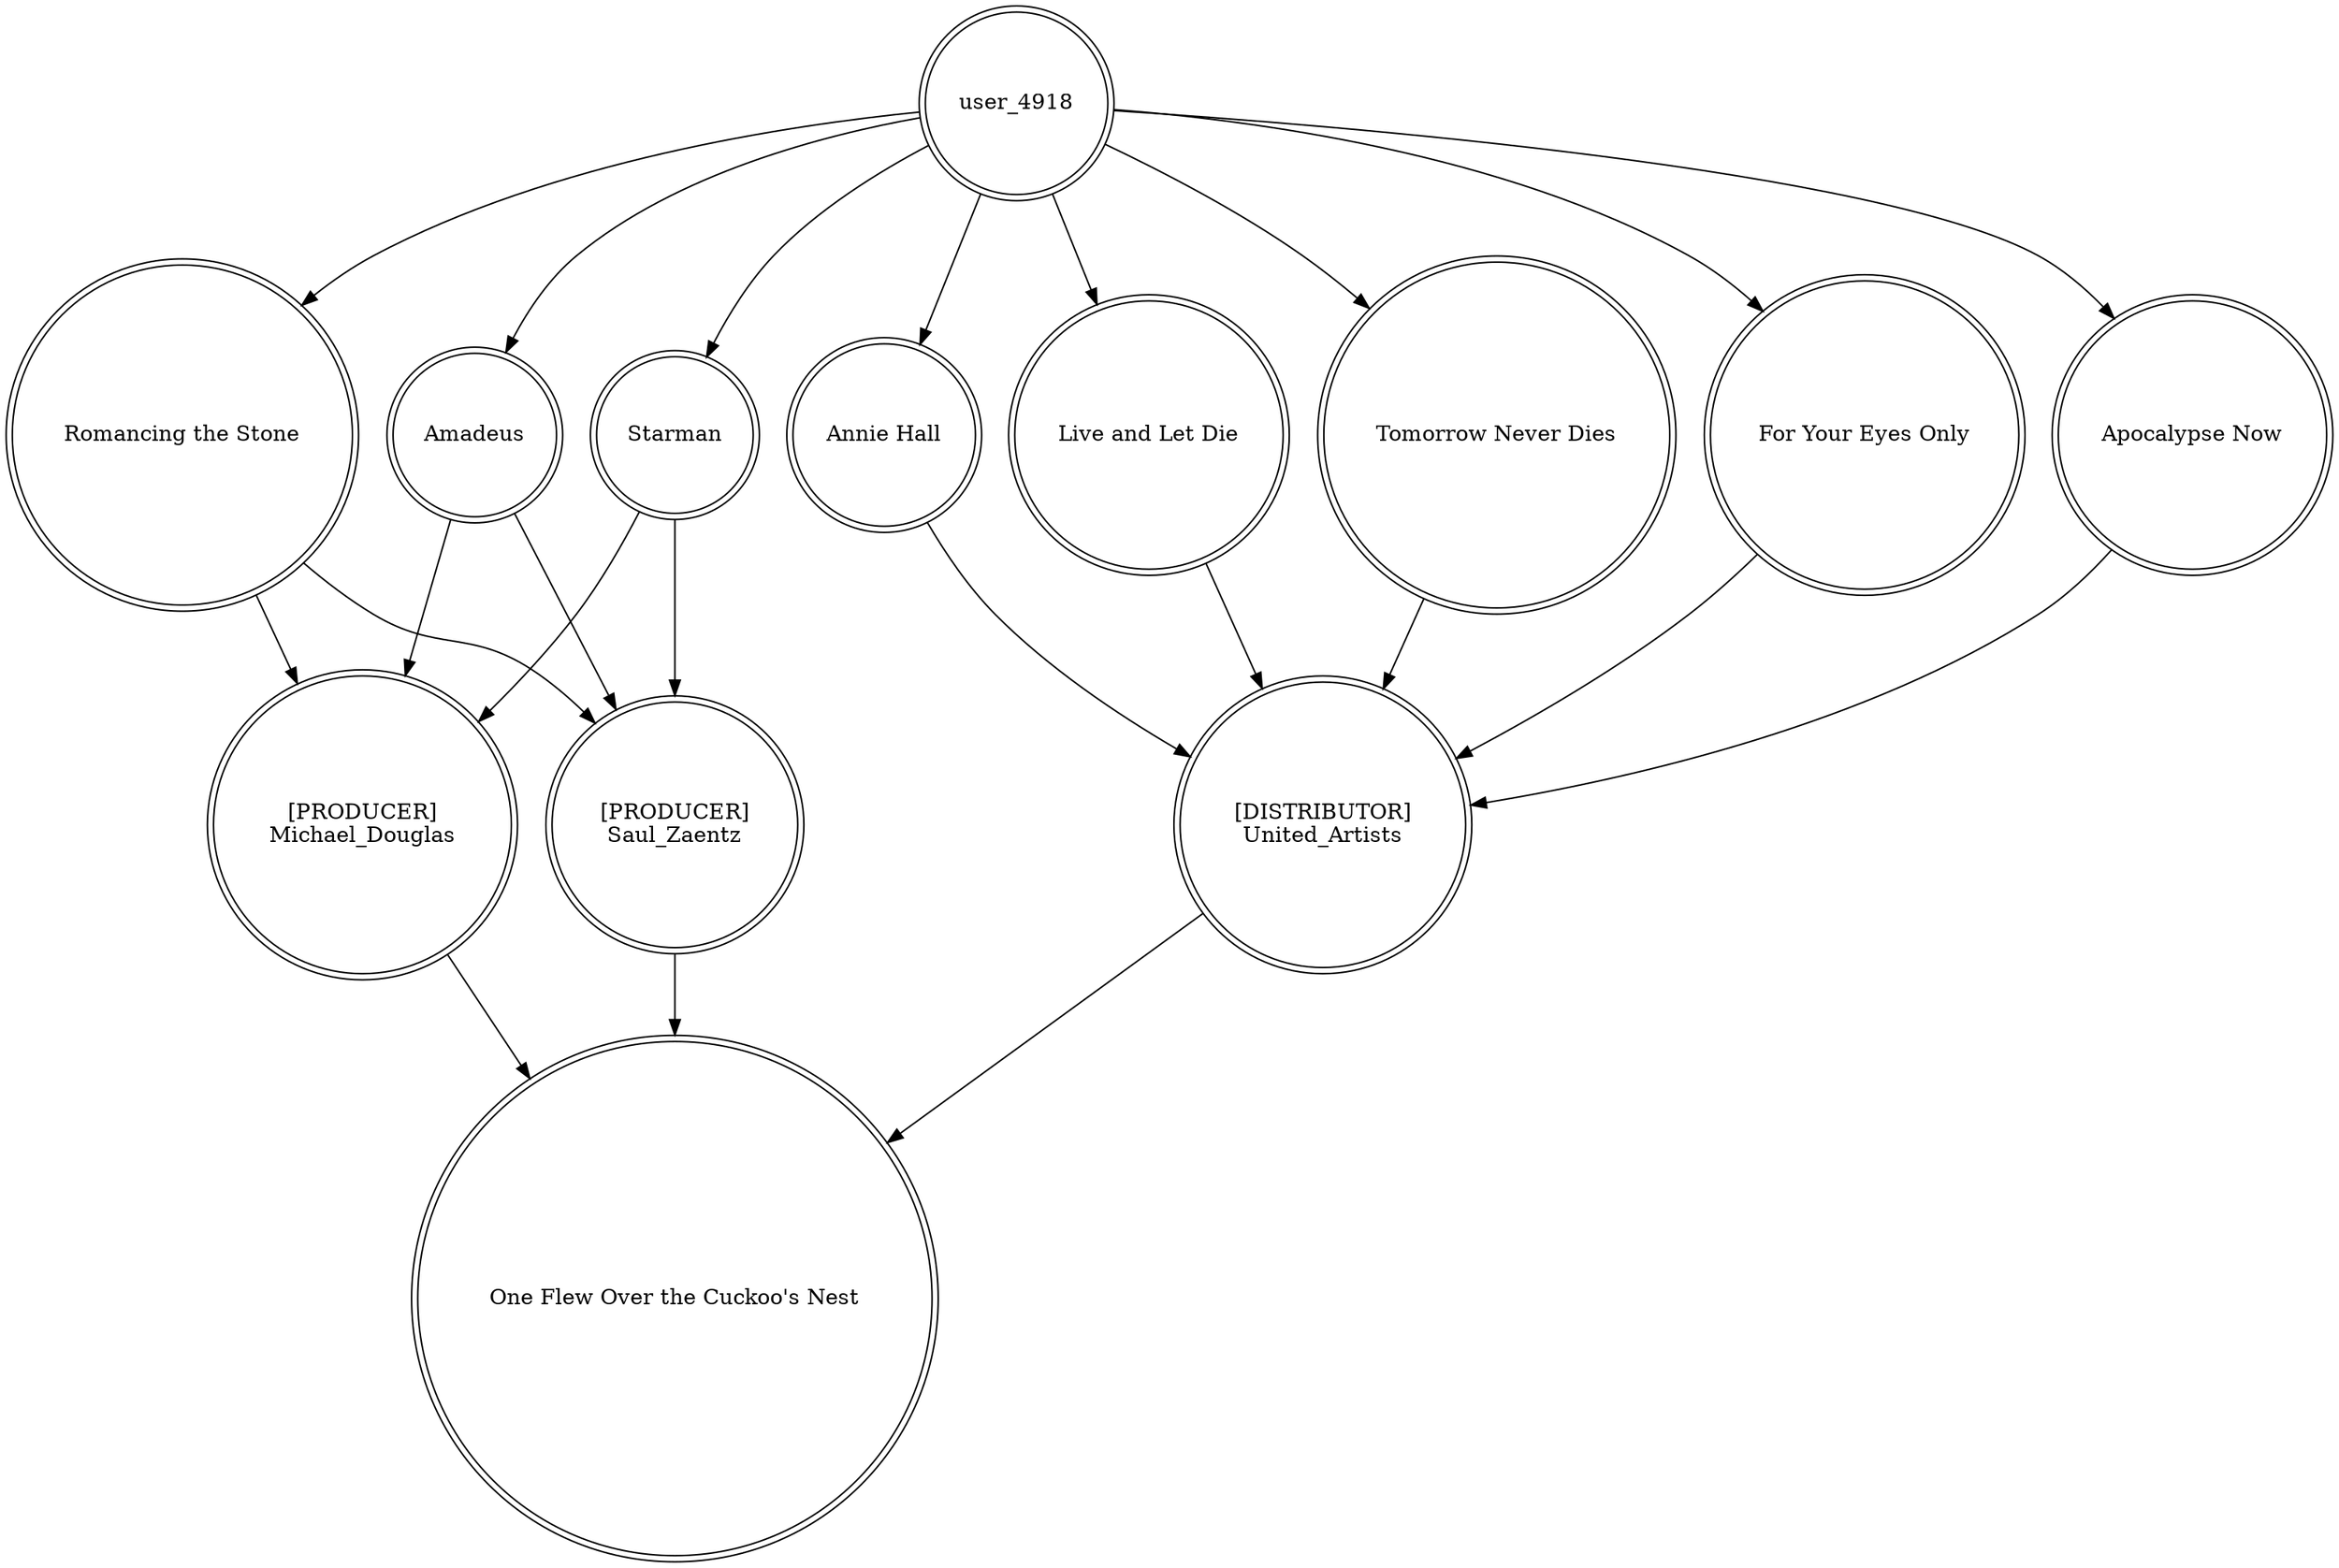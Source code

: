 digraph finite_state_machine {
	node [shape=doublecircle]
	"Romancing the Stone" -> "[PRODUCER]
Saul_Zaentz"
	"[PRODUCER]
Saul_Zaentz" -> "One Flew Over the Cuckoo's Nest"
	user_4918 -> Amadeus
	Starman -> "[PRODUCER]
Saul_Zaentz"
	Amadeus -> "[PRODUCER]
Michael_Douglas"
	"Live and Let Die" -> "[DISTRIBUTOR]
United_Artists"
	"Romancing the Stone" -> "[PRODUCER]
Michael_Douglas"
	user_4918 -> "Tomorrow Never Dies"
	user_4918 -> Starman
	"For Your Eyes Only" -> "[DISTRIBUTOR]
United_Artists"
	"[PRODUCER]
Michael_Douglas" -> "One Flew Over the Cuckoo's Nest"
	"[DISTRIBUTOR]
United_Artists" -> "One Flew Over the Cuckoo's Nest"
	Starman -> "[PRODUCER]
Michael_Douglas"
	"Apocalypse Now" -> "[DISTRIBUTOR]
United_Artists"
	"Tomorrow Never Dies" -> "[DISTRIBUTOR]
United_Artists"
	user_4918 -> "Annie Hall"
	"Annie Hall" -> "[DISTRIBUTOR]
United_Artists"
	user_4918 -> "Apocalypse Now"
	Amadeus -> "[PRODUCER]
Saul_Zaentz"
	user_4918 -> "Live and Let Die"
	user_4918 -> "Romancing the Stone"
	user_4918 -> "For Your Eyes Only"
}
